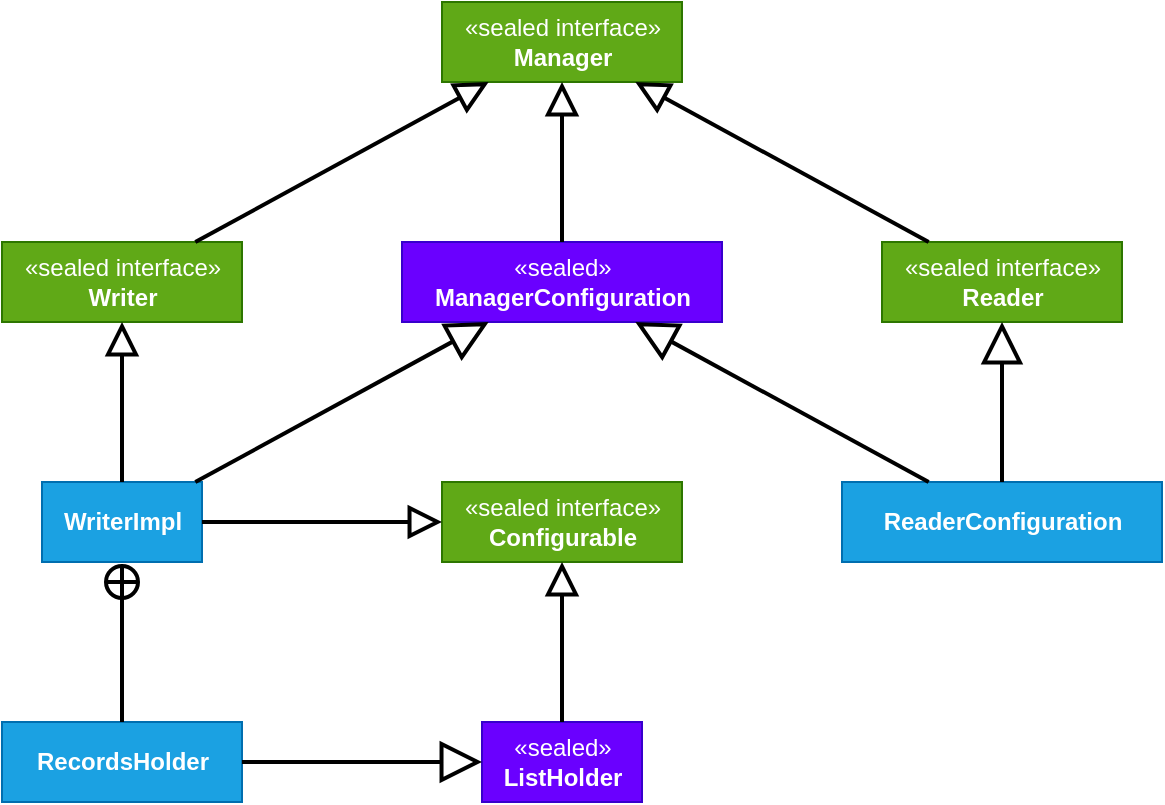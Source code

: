 <mxfile version="16.0.0" type="device" pages="2"><diagram id="4gqkbXoZPNrtpV4TiSYC" name="Manager"><mxGraphModel dx="1422" dy="873" grid="1" gridSize="10" guides="1" tooltips="1" connect="1" arrows="1" fold="1" page="1" pageScale="1" pageWidth="1169" pageHeight="827" math="0" shadow="0"><root><mxCell id="97BSthSGMk0bG24kFqdg-0"/><mxCell id="97BSthSGMk0bG24kFqdg-1" parent="97BSthSGMk0bG24kFqdg-0"/><mxCell id="97BSthSGMk0bG24kFqdg-2" value="«sealed interface»&lt;br&gt;&lt;b&gt;Configurable&lt;/b&gt;" style="html=1;fillColor=#60a917;fontColor=#ffffff;strokeColor=#2D7600;" vertex="1" parent="97BSthSGMk0bG24kFqdg-1"><mxGeometry x="260" y="280" width="120" height="40" as="geometry"/></mxCell><mxCell id="ojPJYZOT4_6PB99yHjlc-0" value="«sealed»&lt;br&gt;&lt;b&gt;ListHolder&lt;/b&gt;" style="html=1;fillColor=#6a00ff;fontColor=#ffffff;strokeColor=#3700CC;" vertex="1" parent="97BSthSGMk0bG24kFqdg-1"><mxGeometry x="280" y="400" width="80" height="40" as="geometry"/></mxCell><mxCell id="N0jveRPINmAG9H1u4sjZ-0" value="" style="endArrow=block;endFill=0;endSize=12;html=1;rounded=0;fontSize=12;strokeWidth=2;" edge="1" parent="97BSthSGMk0bG24kFqdg-1" source="ojPJYZOT4_6PB99yHjlc-0" target="97BSthSGMk0bG24kFqdg-2"><mxGeometry width="160" relative="1" as="geometry"><mxPoint x="360" y="480" as="sourcePoint"/><mxPoint x="360" y="400" as="targetPoint"/></mxGeometry></mxCell><mxCell id="Uh7QoEqF8FHnvb4glm_y-0" value="&lt;b&gt;RecordsHolder&lt;/b&gt;" style="html=1;fillColor=#1ba1e2;fontColor=#ffffff;strokeColor=#006EAF;" vertex="1" parent="97BSthSGMk0bG24kFqdg-1"><mxGeometry x="40" y="400" width="120" height="40" as="geometry"/></mxCell><mxCell id="FHa6XKOMPqe2WC_pueKy-0" value="" style="endArrow=block;endSize=16;endFill=0;html=1;rounded=0;fontSize=12;strokeWidth=2;" edge="1" parent="97BSthSGMk0bG24kFqdg-1" source="Uh7QoEqF8FHnvb4glm_y-0" target="ojPJYZOT4_6PB99yHjlc-0"><mxGeometry width="160" relative="1" as="geometry"><mxPoint x="190" y="480" as="sourcePoint"/><mxPoint x="150" y="400" as="targetPoint"/></mxGeometry></mxCell><mxCell id="FHa6XKOMPqe2WC_pueKy-7" value="&lt;b&gt;WriterImpl&lt;/b&gt;" style="html=1;fillColor=#1ba1e2;fontColor=#ffffff;strokeColor=#006EAF;" vertex="1" parent="97BSthSGMk0bG24kFqdg-1"><mxGeometry x="60" y="280" width="80" height="40" as="geometry"/></mxCell><mxCell id="FHa6XKOMPqe2WC_pueKy-8" value="" style="endArrow=block;endFill=0;endSize=12;html=1;rounded=0;fontSize=12;strokeWidth=2;" edge="1" parent="97BSthSGMk0bG24kFqdg-1" source="FHa6XKOMPqe2WC_pueKy-7" target="97BSthSGMk0bG24kFqdg-2"><mxGeometry width="160" relative="1" as="geometry"><mxPoint x="450" y="370" as="sourcePoint"/><mxPoint x="290" y="290" as="targetPoint"/></mxGeometry></mxCell><mxCell id="FHa6XKOMPqe2WC_pueKy-9" value="" style="endArrow=none;startArrow=circlePlus;endFill=0;startFill=0;endSize=8;html=1;rounded=0;strokeWidth=2;" edge="1" parent="97BSthSGMk0bG24kFqdg-1" source="FHa6XKOMPqe2WC_pueKy-7" target="Uh7QoEqF8FHnvb4glm_y-0"><mxGeometry width="160" relative="1" as="geometry"><mxPoint x="450" y="410" as="sourcePoint"/><mxPoint x="450" y="490" as="targetPoint"/></mxGeometry></mxCell><mxCell id="FHa6XKOMPqe2WC_pueKy-25" value="«sealed interface»&lt;br&gt;&lt;b&gt;Manager&lt;/b&gt;" style="html=1;fillColor=#60a917;fontColor=#ffffff;strokeColor=#2D7600;" vertex="1" parent="97BSthSGMk0bG24kFqdg-1"><mxGeometry x="260" y="40" width="120" height="40" as="geometry"/></mxCell><mxCell id="ATWzokNBbirf8xxilFgU-0" value="«sealed»&lt;br&gt;&lt;b&gt;ManagerConfiguration&lt;/b&gt;" style="html=1;fillColor=#6a00ff;fontColor=#ffffff;strokeColor=#3700CC;" vertex="1" parent="97BSthSGMk0bG24kFqdg-1"><mxGeometry x="240" y="160" width="160" height="40" as="geometry"/></mxCell><mxCell id="ATWzokNBbirf8xxilFgU-1" value="" style="endArrow=block;endFill=0;endSize=12;html=1;rounded=0;fontSize=12;strokeWidth=2;" edge="1" parent="97BSthSGMk0bG24kFqdg-1" source="ATWzokNBbirf8xxilFgU-0" target="FHa6XKOMPqe2WC_pueKy-25"><mxGeometry width="160" relative="1" as="geometry"><mxPoint x="450" y="370" as="sourcePoint"/><mxPoint x="290" y="290" as="targetPoint"/></mxGeometry></mxCell><mxCell id="ATWzokNBbirf8xxilFgU-2" value="&lt;b&gt;ReaderConfiguration&lt;/b&gt;" style="html=1;fillColor=#1ba1e2;fontColor=#ffffff;strokeColor=#006EAF;" vertex="1" parent="97BSthSGMk0bG24kFqdg-1"><mxGeometry x="460" y="280" width="160" height="40" as="geometry"/></mxCell><mxCell id="ATWzokNBbirf8xxilFgU-3" value="" style="endArrow=block;endSize=16;endFill=0;html=1;rounded=0;fontSize=12;strokeWidth=2;" edge="1" parent="97BSthSGMk0bG24kFqdg-1" source="ATWzokNBbirf8xxilFgU-2" target="ATWzokNBbirf8xxilFgU-0"><mxGeometry width="160" relative="1" as="geometry"><mxPoint x="390" y="510" as="sourcePoint"/><mxPoint x="290" y="410" as="targetPoint"/></mxGeometry></mxCell><mxCell id="ATWzokNBbirf8xxilFgU-5" value="" style="endArrow=block;endSize=16;endFill=0;html=1;rounded=0;fontSize=12;strokeWidth=2;" edge="1" parent="97BSthSGMk0bG24kFqdg-1" source="FHa6XKOMPqe2WC_pueKy-7" target="ATWzokNBbirf8xxilFgU-0"><mxGeometry width="160" relative="1" as="geometry"><mxPoint x="490" y="510" as="sourcePoint"/><mxPoint x="590" y="390" as="targetPoint"/></mxGeometry></mxCell><mxCell id="ATWzokNBbirf8xxilFgU-6" value="«sealed interface»&lt;br&gt;&lt;b&gt;Reader&lt;/b&gt;" style="html=1;fillColor=#60a917;fontColor=#ffffff;strokeColor=#2D7600;" vertex="1" parent="97BSthSGMk0bG24kFqdg-1"><mxGeometry x="480" y="160" width="120" height="40" as="geometry"/></mxCell><mxCell id="ATWzokNBbirf8xxilFgU-7" value="" style="endArrow=block;endFill=0;endSize=12;html=1;rounded=0;fontSize=12;strokeWidth=2;" edge="1" parent="97BSthSGMk0bG24kFqdg-1" source="ATWzokNBbirf8xxilFgU-6" target="FHa6XKOMPqe2WC_pueKy-25"><mxGeometry width="160" relative="1" as="geometry"><mxPoint x="670" y="370" as="sourcePoint"/><mxPoint x="670" y="290" as="targetPoint"/></mxGeometry></mxCell><mxCell id="ATWzokNBbirf8xxilFgU-8" value="" style="endArrow=block;endSize=16;endFill=0;html=1;rounded=0;fontSize=12;strokeWidth=2;" edge="1" parent="97BSthSGMk0bG24kFqdg-1" source="ATWzokNBbirf8xxilFgU-2" target="ATWzokNBbirf8xxilFgU-6"><mxGeometry width="160" relative="1" as="geometry"><mxPoint x="653.333" y="370" as="sourcePoint"/><mxPoint x="506.667" y="290" as="targetPoint"/></mxGeometry></mxCell><mxCell id="ATWzokNBbirf8xxilFgU-9" value="«sealed interface»&lt;br&gt;&lt;b&gt;Writer&lt;/b&gt;" style="html=1;fillColor=#60a917;fontColor=#ffffff;strokeColor=#2D7600;" vertex="1" parent="97BSthSGMk0bG24kFqdg-1"><mxGeometry x="40" y="160" width="120" height="40" as="geometry"/></mxCell><mxCell id="ATWzokNBbirf8xxilFgU-12" value="" style="endArrow=block;endFill=0;endSize=12;html=1;rounded=0;fontSize=12;strokeWidth=2;" edge="1" parent="97BSthSGMk0bG24kFqdg-1" source="ATWzokNBbirf8xxilFgU-9" target="FHa6XKOMPqe2WC_pueKy-25"><mxGeometry width="160" relative="1" as="geometry"><mxPoint x="510" y="250" as="sourcePoint"/><mxPoint x="670" y="170" as="targetPoint"/></mxGeometry></mxCell><mxCell id="ATWzokNBbirf8xxilFgU-13" value="" style="endArrow=block;endFill=0;endSize=12;html=1;rounded=0;fontSize=12;strokeWidth=2;" edge="1" parent="97BSthSGMk0bG24kFqdg-1" source="FHa6XKOMPqe2WC_pueKy-7" target="ATWzokNBbirf8xxilFgU-9"><mxGeometry width="160" relative="1" as="geometry"><mxPoint x="170" y="150" as="sourcePoint"/><mxPoint x="650" y="150" as="targetPoint"/></mxGeometry></mxCell></root></mxGraphModel></diagram><diagram id="wt7sS-zIa_kjdXnI7Ox_" name="Exceptions"><mxGraphModel dx="1422" dy="873" grid="1" gridSize="10" guides="1" tooltips="1" connect="1" arrows="1" fold="1" page="1" pageScale="1" pageWidth="1169" pageHeight="827" math="0" shadow="0"><root><mxCell id="Feg0Q7_4iiQK9QdwC4RV-0"/><mxCell id="Feg0Q7_4iiQK9QdwC4RV-1" parent="Feg0Q7_4iiQK9QdwC4RV-0"/><mxCell id="Feg0Q7_4iiQK9QdwC4RV-2" value="&lt;b&gt;IllegalArgumentException&lt;/b&gt;" style="html=1;fillColor=#1ba1e2;fontColor=#ffffff;strokeColor=#006EAF;" vertex="1" parent="Feg0Q7_4iiQK9QdwC4RV-1"><mxGeometry x="505" y="274" width="160" height="40" as="geometry"/></mxCell><mxCell id="Feg0Q7_4iiQK9QdwC4RV-3" value="«sealed»&lt;br&gt;&lt;b&gt;CsvException&lt;/b&gt;" style="html=1;fillColor=#6a00ff;fontColor=#ffffff;strokeColor=#3700CC;" vertex="1" parent="Feg0Q7_4iiQK9QdwC4RV-1"><mxGeometry x="525" y="394" width="120" height="40" as="geometry"/></mxCell><mxCell id="Feg0Q7_4iiQK9QdwC4RV-4" value="" style="endArrow=block;endSize=16;endFill=0;html=1;rounded=0;fontSize=12;strokeWidth=2;edgeStyle=orthogonalEdgeStyle;" edge="1" parent="Feg0Q7_4iiQK9QdwC4RV-1" source="Feg0Q7_4iiQK9QdwC4RV-3" target="Feg0Q7_4iiQK9QdwC4RV-2"><mxGeometry width="160" relative="1" as="geometry"><mxPoint x="115" y="544" as="sourcePoint"/><mxPoint x="15" y="444" as="targetPoint"/></mxGeometry></mxCell><mxCell id="Feg0Q7_4iiQK9QdwC4RV-5" value="&lt;b&gt;FileNotFoundException&lt;/b&gt;" style="html=1;fillColor=#1ba1e2;fontColor=#ffffff;strokeColor=#006EAF;" vertex="1" parent="Feg0Q7_4iiQK9QdwC4RV-1"><mxGeometry x="285" y="514" width="160" height="40" as="geometry"/></mxCell><mxCell id="Feg0Q7_4iiQK9QdwC4RV-6" value="" style="endArrow=block;endSize=16;endFill=0;html=1;rounded=0;fontSize=12;strokeWidth=2;edgeStyle=orthogonalEdgeStyle;exitX=0.5;exitY=0;exitDx=0;exitDy=0;" edge="1" parent="Feg0Q7_4iiQK9QdwC4RV-1" source="Feg0Q7_4iiQK9QdwC4RV-5" target="Feg0Q7_4iiQK9QdwC4RV-3"><mxGeometry width="160" relative="1" as="geometry"><mxPoint x="375" y="404" as="sourcePoint"/><mxPoint x="375" y="324" as="targetPoint"/></mxGeometry></mxCell><mxCell id="Feg0Q7_4iiQK9QdwC4RV-7" value="&lt;b&gt;InvalidConfigurationException&lt;/b&gt;" style="html=1;fillColor=#1ba1e2;fontColor=#ffffff;strokeColor=#006EAF;" vertex="1" parent="Feg0Q7_4iiQK9QdwC4RV-1"><mxGeometry x="485" y="514" width="200" height="40" as="geometry"/></mxCell><mxCell id="Feg0Q7_4iiQK9QdwC4RV-8" value="" style="endArrow=block;endSize=16;endFill=0;html=1;rounded=0;fontSize=12;strokeWidth=2;edgeStyle=orthogonalEdgeStyle;" edge="1" parent="Feg0Q7_4iiQK9QdwC4RV-1" source="Feg0Q7_4iiQK9QdwC4RV-7" target="Feg0Q7_4iiQK9QdwC4RV-3"><mxGeometry width="160" relative="1" as="geometry"><mxPoint x="375" y="524" as="sourcePoint"/><mxPoint x="375" y="444" as="targetPoint"/></mxGeometry></mxCell><mxCell id="Feg0Q7_4iiQK9QdwC4RV-9" value="&lt;b&gt;InvalidTypeException&lt;/b&gt;" style="html=1;fillColor=#1ba1e2;fontColor=#ffffff;strokeColor=#006EAF;" vertex="1" parent="Feg0Q7_4iiQK9QdwC4RV-1"><mxGeometry x="725" y="514" width="160" height="40" as="geometry"/></mxCell><mxCell id="Feg0Q7_4iiQK9QdwC4RV-10" value="" style="endArrow=block;endSize=16;endFill=0;html=1;rounded=0;fontSize=12;strokeWidth=2;edgeStyle=orthogonalEdgeStyle;exitX=0.5;exitY=0;exitDx=0;exitDy=0;" edge="1" parent="Feg0Q7_4iiQK9QdwC4RV-1" source="Feg0Q7_4iiQK9QdwC4RV-9" target="Feg0Q7_4iiQK9QdwC4RV-3"><mxGeometry width="160" relative="1" as="geometry"><mxPoint x="595" y="524" as="sourcePoint"/><mxPoint x="475" y="444" as="targetPoint"/></mxGeometry></mxCell></root></mxGraphModel></diagram></mxfile>
